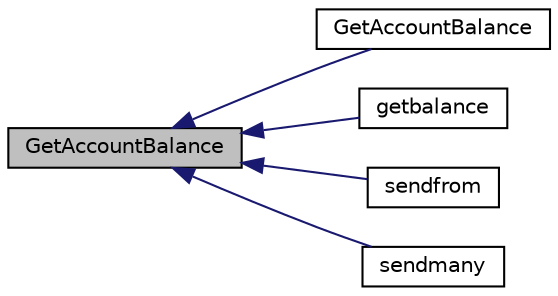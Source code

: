 digraph "GetAccountBalance"
{
  edge [fontname="Helvetica",fontsize="10",labelfontname="Helvetica",labelfontsize="10"];
  node [fontname="Helvetica",fontsize="10",shape=record];
  rankdir="LR";
  Node467 [label="GetAccountBalance",height=0.2,width=0.4,color="black", fillcolor="grey75", style="filled", fontcolor="black"];
  Node467 -> Node468 [dir="back",color="midnightblue",fontsize="10",style="solid",fontname="Helvetica"];
  Node468 [label="GetAccountBalance",height=0.2,width=0.4,color="black", fillcolor="white", style="filled",URL="$df/d1d/rpcwallet_8cpp.html#af46abb4dba0774b0027591d6e3b30b1e"];
  Node467 -> Node469 [dir="back",color="midnightblue",fontsize="10",style="solid",fontname="Helvetica"];
  Node469 [label="getbalance",height=0.2,width=0.4,color="black", fillcolor="white", style="filled",URL="$df/d1d/rpcwallet_8cpp.html#a1fdcef480c78c033eb587bd442ec305f"];
  Node467 -> Node470 [dir="back",color="midnightblue",fontsize="10",style="solid",fontname="Helvetica"];
  Node470 [label="sendfrom",height=0.2,width=0.4,color="black", fillcolor="white", style="filled",URL="$df/d1d/rpcwallet_8cpp.html#a845eaefd9ec7752b1145c183205524d0"];
  Node467 -> Node471 [dir="back",color="midnightblue",fontsize="10",style="solid",fontname="Helvetica"];
  Node471 [label="sendmany",height=0.2,width=0.4,color="black", fillcolor="white", style="filled",URL="$df/d1d/rpcwallet_8cpp.html#adeb5f23f20fb4e589dab23cadf75c92d"];
}
